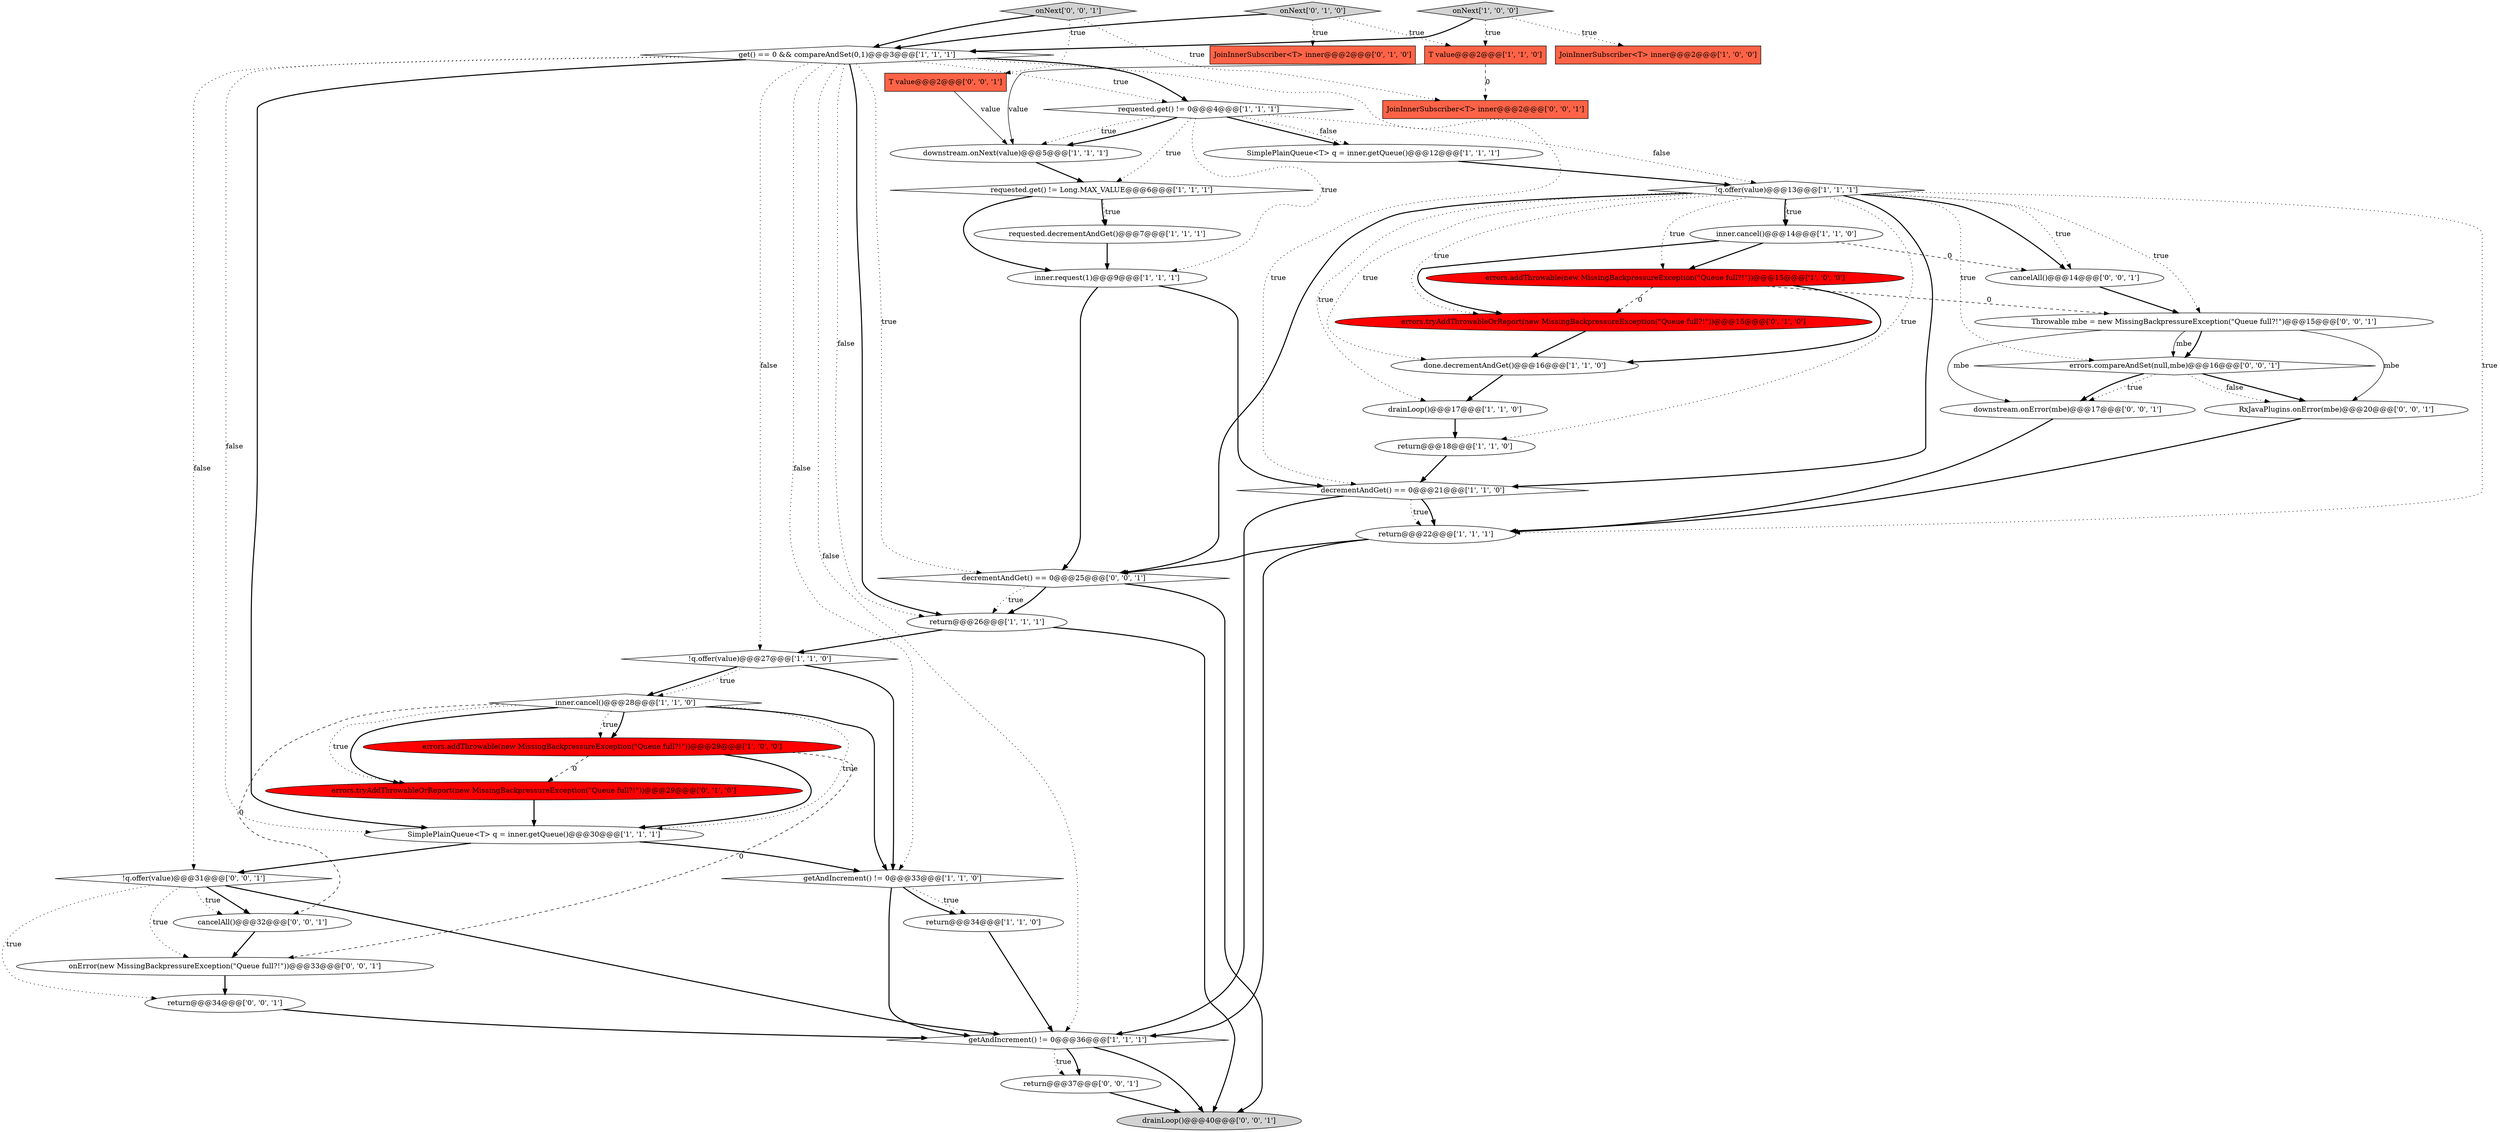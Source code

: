 digraph {
26 [style = filled, label = "errors.tryAddThrowableOrReport(new MissingBackpressureException(\"Queue full?!\"))@@@15@@@['0', '1', '0']", fillcolor = red, shape = ellipse image = "AAA1AAABBB2BBB"];
1 [style = filled, label = "requested.decrementAndGet()@@@7@@@['1', '1', '1']", fillcolor = white, shape = ellipse image = "AAA0AAABBB1BBB"];
8 [style = filled, label = "errors.addThrowable(new MissingBackpressureException(\"Queue full?!\"))@@@29@@@['1', '0', '0']", fillcolor = red, shape = ellipse image = "AAA1AAABBB1BBB"];
37 [style = filled, label = "RxJavaPlugins.onError(mbe)@@@20@@@['0', '0', '1']", fillcolor = white, shape = ellipse image = "AAA0AAABBB3BBB"];
24 [style = filled, label = "return@@@18@@@['1', '1', '0']", fillcolor = white, shape = ellipse image = "AAA0AAABBB1BBB"];
39 [style = filled, label = "downstream.onError(mbe)@@@17@@@['0', '0', '1']", fillcolor = white, shape = ellipse image = "AAA0AAABBB3BBB"];
43 [style = filled, label = "JoinInnerSubscriber<T> inner@@@2@@@['0', '0', '1']", fillcolor = tomato, shape = box image = "AAA0AAABBB3BBB"];
17 [style = filled, label = "return@@@26@@@['1', '1', '1']", fillcolor = white, shape = ellipse image = "AAA0AAABBB1BBB"];
23 [style = filled, label = "downstream.onNext(value)@@@5@@@['1', '1', '1']", fillcolor = white, shape = ellipse image = "AAA0AAABBB1BBB"];
41 [style = filled, label = "onNext['0', '0', '1']", fillcolor = lightgray, shape = diamond image = "AAA0AAABBB3BBB"];
38 [style = filled, label = "!q.offer(value)@@@31@@@['0', '0', '1']", fillcolor = white, shape = diamond image = "AAA0AAABBB3BBB"];
10 [style = filled, label = "inner.cancel()@@@28@@@['1', '1', '0']", fillcolor = white, shape = diamond image = "AAA0AAABBB1BBB"];
25 [style = filled, label = "onNext['1', '0', '0']", fillcolor = lightgray, shape = diamond image = "AAA0AAABBB1BBB"];
16 [style = filled, label = "decrementAndGet() == 0@@@21@@@['1', '1', '0']", fillcolor = white, shape = diamond image = "AAA0AAABBB1BBB"];
35 [style = filled, label = "T value@@@2@@@['0', '0', '1']", fillcolor = tomato, shape = box image = "AAA0AAABBB3BBB"];
18 [style = filled, label = "JoinInnerSubscriber<T> inner@@@2@@@['1', '0', '0']", fillcolor = tomato, shape = box image = "AAA0AAABBB1BBB"];
5 [style = filled, label = "requested.get() != Long.MAX_VALUE@@@6@@@['1', '1', '1']", fillcolor = white, shape = diamond image = "AAA0AAABBB1BBB"];
32 [style = filled, label = "cancelAll()@@@32@@@['0', '0', '1']", fillcolor = white, shape = ellipse image = "AAA0AAABBB3BBB"];
20 [style = filled, label = "return@@@22@@@['1', '1', '1']", fillcolor = white, shape = ellipse image = "AAA0AAABBB1BBB"];
31 [style = filled, label = "cancelAll()@@@14@@@['0', '0', '1']", fillcolor = white, shape = ellipse image = "AAA0AAABBB3BBB"];
27 [style = filled, label = "errors.tryAddThrowableOrReport(new MissingBackpressureException(\"Queue full?!\"))@@@29@@@['0', '1', '0']", fillcolor = red, shape = ellipse image = "AAA1AAABBB2BBB"];
28 [style = filled, label = "onNext['0', '1', '0']", fillcolor = lightgray, shape = diamond image = "AAA0AAABBB2BBB"];
7 [style = filled, label = "done.decrementAndGet()@@@16@@@['1', '1', '0']", fillcolor = white, shape = ellipse image = "AAA0AAABBB1BBB"];
12 [style = filled, label = "inner.request(1)@@@9@@@['1', '1', '1']", fillcolor = white, shape = ellipse image = "AAA0AAABBB1BBB"];
44 [style = filled, label = "decrementAndGet() == 0@@@25@@@['0', '0', '1']", fillcolor = white, shape = diamond image = "AAA0AAABBB3BBB"];
33 [style = filled, label = "errors.compareAndSet(null,mbe)@@@16@@@['0', '0', '1']", fillcolor = white, shape = diamond image = "AAA0AAABBB3BBB"];
9 [style = filled, label = "inner.cancel()@@@14@@@['1', '1', '0']", fillcolor = white, shape = ellipse image = "AAA0AAABBB1BBB"];
0 [style = filled, label = "SimplePlainQueue<T> q = inner.getQueue()@@@12@@@['1', '1', '1']", fillcolor = white, shape = ellipse image = "AAA0AAABBB1BBB"];
15 [style = filled, label = "drainLoop()@@@17@@@['1', '1', '0']", fillcolor = white, shape = ellipse image = "AAA0AAABBB1BBB"];
29 [style = filled, label = "JoinInnerSubscriber<T> inner@@@2@@@['0', '1', '0']", fillcolor = tomato, shape = box image = "AAA0AAABBB2BBB"];
34 [style = filled, label = "onError(new MissingBackpressureException(\"Queue full?!\"))@@@33@@@['0', '0', '1']", fillcolor = white, shape = ellipse image = "AAA0AAABBB3BBB"];
13 [style = filled, label = "requested.get() != 0@@@4@@@['1', '1', '1']", fillcolor = white, shape = diamond image = "AAA0AAABBB1BBB"];
2 [style = filled, label = "errors.addThrowable(new MissingBackpressureException(\"Queue full?!\"))@@@15@@@['1', '0', '0']", fillcolor = red, shape = ellipse image = "AAA1AAABBB1BBB"];
42 [style = filled, label = "return@@@34@@@['0', '0', '1']", fillcolor = white, shape = ellipse image = "AAA0AAABBB3BBB"];
21 [style = filled, label = "getAndIncrement() != 0@@@33@@@['1', '1', '0']", fillcolor = white, shape = diamond image = "AAA0AAABBB1BBB"];
36 [style = filled, label = "return@@@37@@@['0', '0', '1']", fillcolor = white, shape = ellipse image = "AAA0AAABBB3BBB"];
30 [style = filled, label = "Throwable mbe = new MissingBackpressureException(\"Queue full?!\")@@@15@@@['0', '0', '1']", fillcolor = white, shape = ellipse image = "AAA0AAABBB3BBB"];
40 [style = filled, label = "drainLoop()@@@40@@@['0', '0', '1']", fillcolor = lightgray, shape = ellipse image = "AAA0AAABBB3BBB"];
22 [style = filled, label = "T value@@@2@@@['1', '1', '0']", fillcolor = tomato, shape = box image = "AAA0AAABBB1BBB"];
14 [style = filled, label = "SimplePlainQueue<T> q = inner.getQueue()@@@30@@@['1', '1', '1']", fillcolor = white, shape = ellipse image = "AAA0AAABBB1BBB"];
19 [style = filled, label = "!q.offer(value)@@@13@@@['1', '1', '1']", fillcolor = white, shape = diamond image = "AAA0AAABBB1BBB"];
3 [style = filled, label = "getAndIncrement() != 0@@@36@@@['1', '1', '1']", fillcolor = white, shape = diamond image = "AAA0AAABBB1BBB"];
11 [style = filled, label = "return@@@34@@@['1', '1', '0']", fillcolor = white, shape = ellipse image = "AAA0AAABBB1BBB"];
4 [style = filled, label = "!q.offer(value)@@@27@@@['1', '1', '0']", fillcolor = white, shape = diamond image = "AAA0AAABBB1BBB"];
6 [style = filled, label = "get() == 0 && compareAndSet(0,1)@@@3@@@['1', '1', '1']", fillcolor = white, shape = diamond image = "AAA0AAABBB1BBB"];
10->8 [style = dotted, label="true"];
28->6 [style = bold, label=""];
12->44 [style = bold, label=""];
21->11 [style = dotted, label="true"];
38->34 [style = dotted, label="true"];
5->1 [style = dotted, label="true"];
6->21 [style = dotted, label="false"];
16->20 [style = dotted, label="true"];
13->5 [style = dotted, label="true"];
32->34 [style = bold, label=""];
25->6 [style = bold, label=""];
25->18 [style = dotted, label="true"];
19->44 [style = bold, label=""];
9->26 [style = bold, label=""];
3->36 [style = bold, label=""];
10->8 [style = bold, label=""];
10->32 [style = dashed, label="0"];
19->9 [style = bold, label=""];
41->43 [style = dotted, label="true"];
31->30 [style = bold, label=""];
1->12 [style = bold, label=""];
42->3 [style = bold, label=""];
2->26 [style = dashed, label="0"];
13->19 [style = dotted, label="false"];
21->3 [style = bold, label=""];
16->3 [style = bold, label=""];
26->7 [style = bold, label=""];
9->2 [style = bold, label=""];
0->19 [style = bold, label=""];
22->43 [style = dashed, label="0"];
6->13 [style = dotted, label="true"];
4->21 [style = bold, label=""];
19->33 [style = dotted, label="true"];
8->34 [style = dashed, label="0"];
14->38 [style = bold, label=""];
20->3 [style = bold, label=""];
10->21 [style = bold, label=""];
34->42 [style = bold, label=""];
41->6 [style = bold, label=""];
2->30 [style = dashed, label="0"];
44->17 [style = bold, label=""];
6->14 [style = dotted, label="false"];
13->23 [style = dotted, label="true"];
38->32 [style = bold, label=""];
28->29 [style = dotted, label="true"];
5->1 [style = bold, label=""];
9->31 [style = dashed, label="0"];
21->11 [style = bold, label=""];
19->9 [style = dotted, label="true"];
30->39 [style = solid, label="mbe"];
39->20 [style = bold, label=""];
16->20 [style = bold, label=""];
14->21 [style = bold, label=""];
19->26 [style = dotted, label="true"];
13->0 [style = bold, label=""];
38->42 [style = dotted, label="true"];
33->39 [style = dotted, label="true"];
6->17 [style = bold, label=""];
4->10 [style = bold, label=""];
36->40 [style = bold, label=""];
6->3 [style = dotted, label="false"];
23->5 [style = bold, label=""];
27->14 [style = bold, label=""];
30->33 [style = bold, label=""];
41->35 [style = dotted, label="true"];
4->10 [style = dotted, label="true"];
30->37 [style = solid, label="mbe"];
8->14 [style = bold, label=""];
17->40 [style = bold, label=""];
38->32 [style = dotted, label="true"];
19->7 [style = dotted, label="true"];
19->24 [style = dotted, label="true"];
19->15 [style = dotted, label="true"];
19->30 [style = dotted, label="true"];
38->3 [style = bold, label=""];
30->33 [style = solid, label="mbe"];
22->23 [style = solid, label="value"];
44->17 [style = dotted, label="true"];
19->16 [style = bold, label=""];
13->0 [style = dotted, label="false"];
11->3 [style = bold, label=""];
6->13 [style = bold, label=""];
28->22 [style = dotted, label="true"];
7->15 [style = bold, label=""];
6->17 [style = dotted, label="false"];
33->37 [style = bold, label=""];
17->4 [style = bold, label=""];
19->31 [style = dotted, label="true"];
6->4 [style = dotted, label="false"];
13->12 [style = dotted, label="true"];
3->40 [style = bold, label=""];
19->31 [style = bold, label=""];
19->2 [style = dotted, label="true"];
3->36 [style = dotted, label="true"];
19->20 [style = dotted, label="true"];
10->27 [style = bold, label=""];
37->20 [style = bold, label=""];
44->40 [style = bold, label=""];
12->16 [style = bold, label=""];
20->44 [style = bold, label=""];
6->44 [style = dotted, label="true"];
10->14 [style = dotted, label="true"];
35->23 [style = solid, label="value"];
6->14 [style = bold, label=""];
24->16 [style = bold, label=""];
33->39 [style = bold, label=""];
5->12 [style = bold, label=""];
15->24 [style = bold, label=""];
25->22 [style = dotted, label="true"];
13->23 [style = bold, label=""];
6->38 [style = dotted, label="false"];
8->27 [style = dashed, label="0"];
33->37 [style = dotted, label="false"];
10->27 [style = dotted, label="true"];
2->7 [style = bold, label=""];
6->16 [style = dotted, label="true"];
}
